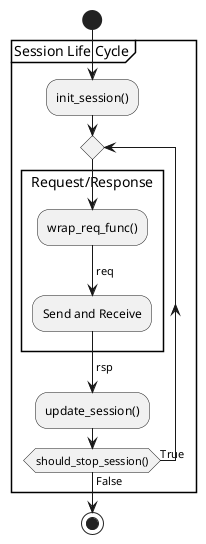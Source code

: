 @startuml

start

partition "Session Life Cycle" {

:init_session();

repeat
rectangle "Request/Response" {
  :wrap_req_func();
  -> req;
  :Send and Receive;
  -> rsp;
}

:update_session();

repeat while (should_stop_session())  is (True) not (False)

}
stop


@enduml
